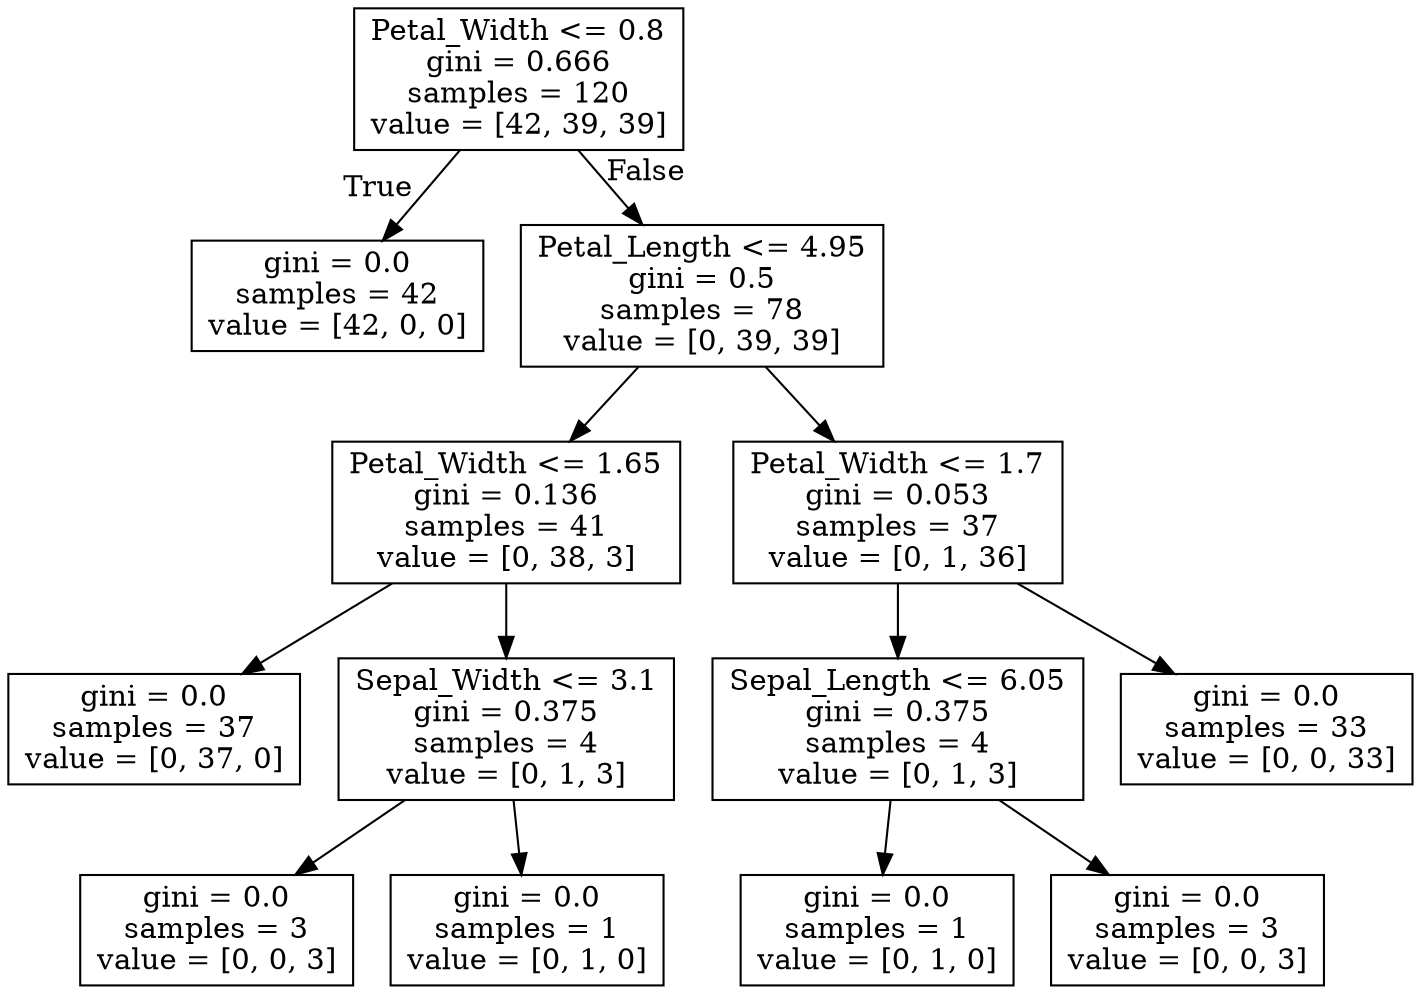 digraph Tree {
node [shape=box] ;
0 [label="Petal_Width <= 0.8\ngini = 0.666\nsamples = 120\nvalue = [42, 39, 39]"] ;
1 [label="gini = 0.0\nsamples = 42\nvalue = [42, 0, 0]"] ;
0 -> 1 [labeldistance=2.5, labelangle=45, headlabel="True"] ;
2 [label="Petal_Length <= 4.95\ngini = 0.5\nsamples = 78\nvalue = [0, 39, 39]"] ;
0 -> 2 [labeldistance=2.5, labelangle=-45, headlabel="False"] ;
3 [label="Petal_Width <= 1.65\ngini = 0.136\nsamples = 41\nvalue = [0, 38, 3]"] ;
2 -> 3 ;
4 [label="gini = 0.0\nsamples = 37\nvalue = [0, 37, 0]"] ;
3 -> 4 ;
5 [label="Sepal_Width <= 3.1\ngini = 0.375\nsamples = 4\nvalue = [0, 1, 3]"] ;
3 -> 5 ;
6 [label="gini = 0.0\nsamples = 3\nvalue = [0, 0, 3]"] ;
5 -> 6 ;
7 [label="gini = 0.0\nsamples = 1\nvalue = [0, 1, 0]"] ;
5 -> 7 ;
8 [label="Petal_Width <= 1.7\ngini = 0.053\nsamples = 37\nvalue = [0, 1, 36]"] ;
2 -> 8 ;
9 [label="Sepal_Length <= 6.05\ngini = 0.375\nsamples = 4\nvalue = [0, 1, 3]"] ;
8 -> 9 ;
10 [label="gini = 0.0\nsamples = 1\nvalue = [0, 1, 0]"] ;
9 -> 10 ;
11 [label="gini = 0.0\nsamples = 3\nvalue = [0, 0, 3]"] ;
9 -> 11 ;
12 [label="gini = 0.0\nsamples = 33\nvalue = [0, 0, 33]"] ;
8 -> 12 ;
}